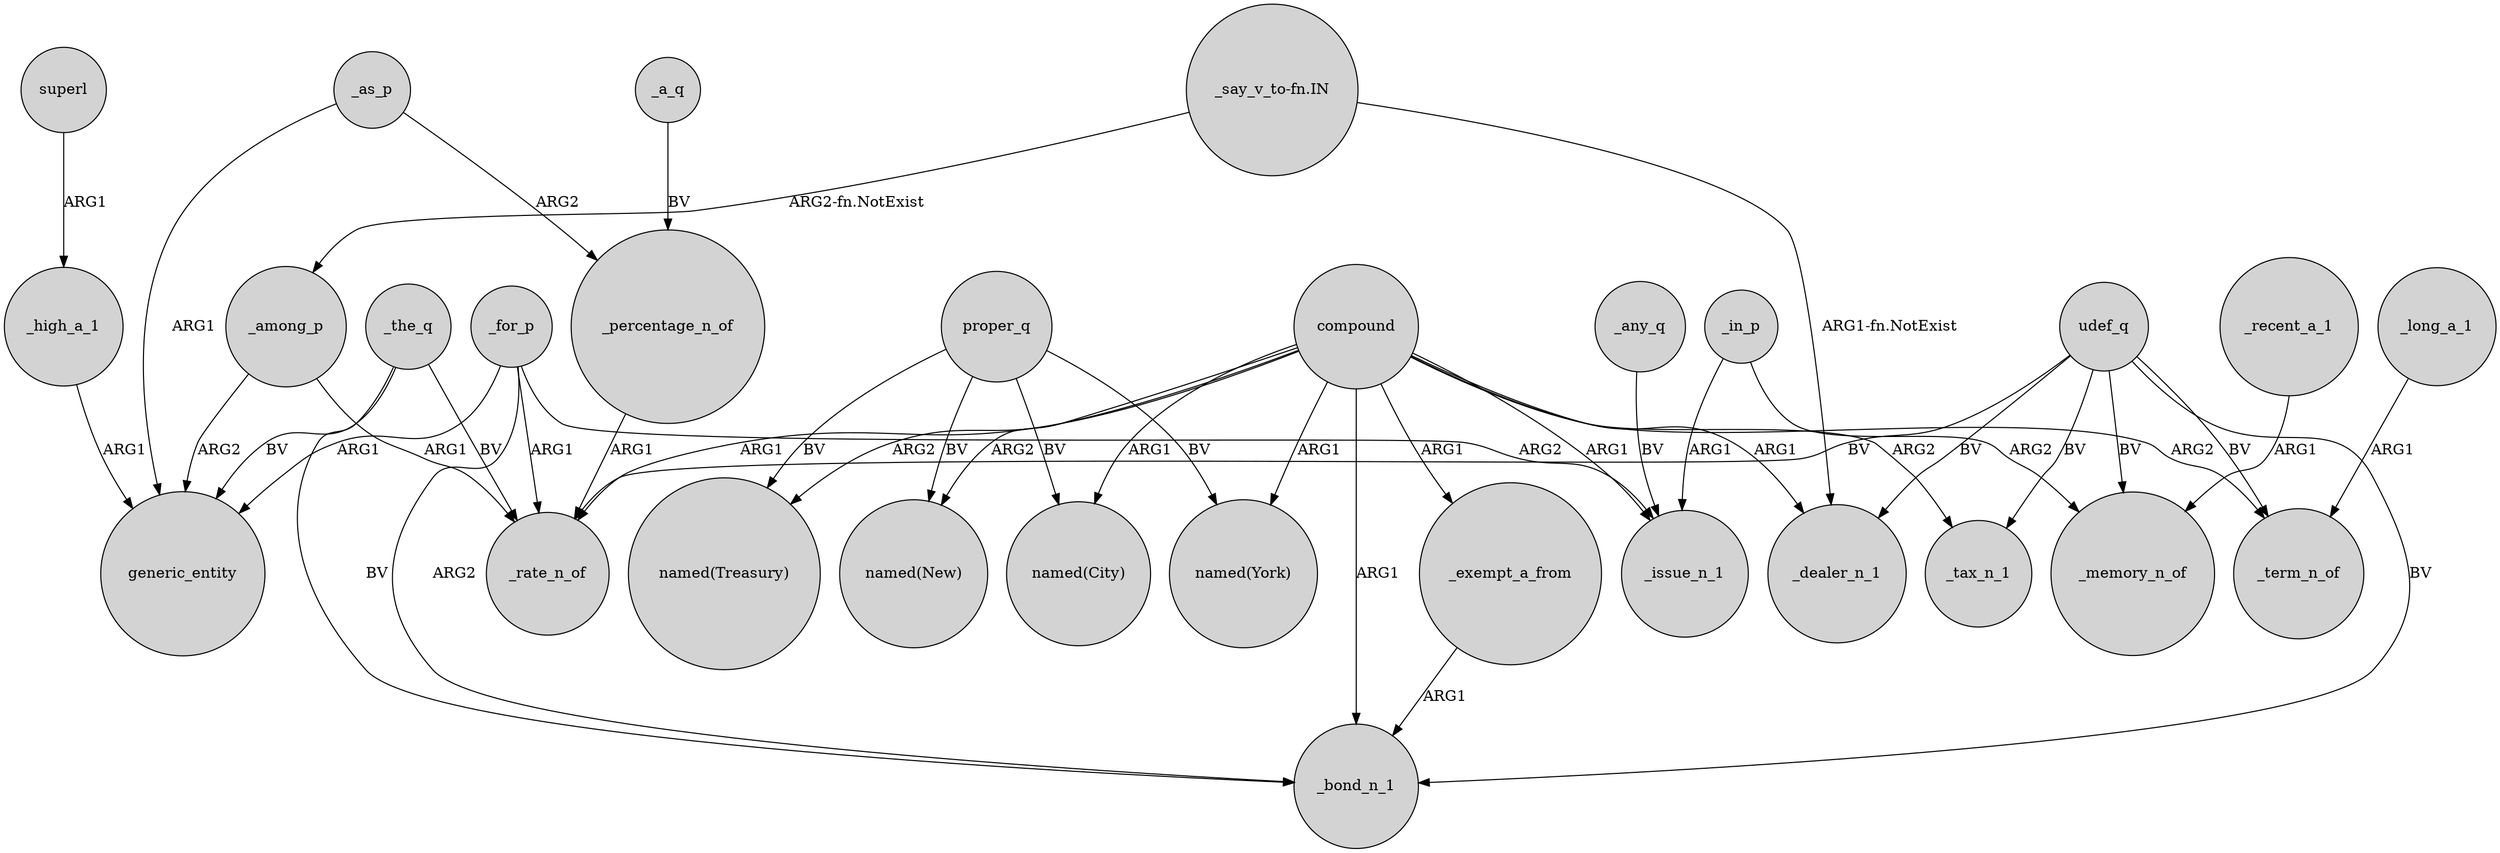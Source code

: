 digraph {
	node [shape=circle style=filled]
	_the_q -> generic_entity [label=BV]
	compound -> "named(Treasury)" [label=ARG2]
	_a_q -> _percentage_n_of [label=BV]
	_recent_a_1 -> _memory_n_of [label=ARG1]
	compound -> "named(New)" [label=ARG2]
	_percentage_n_of -> _rate_n_of [label=ARG1]
	_in_p -> _issue_n_1 [label=ARG1]
	compound -> _term_n_of [label=ARG2]
	proper_q -> "named(New)" [label=BV]
	superl -> _high_a_1 [label=ARG1]
	_in_p -> _memory_n_of [label=ARG2]
	_for_p -> _rate_n_of [label=ARG1]
	compound -> _bond_n_1 [label=ARG1]
	compound -> _rate_n_of [label=ARG1]
	_for_p -> _bond_n_1 [label=ARG2]
	_for_p -> generic_entity [label=ARG1]
	_as_p -> _percentage_n_of [label=ARG2]
	udef_q -> _rate_n_of [label=BV]
	compound -> _dealer_n_1 [label=ARG1]
	_the_q -> _rate_n_of [label=BV]
	udef_q -> _memory_n_of [label=BV]
	"_say_v_to-fn.IN" -> _among_p [label="ARG2-fn.NotExist"]
	_high_a_1 -> generic_entity [label=ARG1]
	udef_q -> _tax_n_1 [label=BV]
	udef_q -> _bond_n_1 [label=BV]
	"_say_v_to-fn.IN" -> _dealer_n_1 [label="ARG1-fn.NotExist"]
	compound -> "named(York)" [label=ARG1]
	proper_q -> "named(City)" [label=BV]
	_the_q -> _bond_n_1 [label=BV]
	_any_q -> _issue_n_1 [label=BV]
	udef_q -> _term_n_of [label=BV]
	_among_p -> generic_entity [label=ARG2]
	compound -> _issue_n_1 [label=ARG1]
	proper_q -> "named(Treasury)" [label=BV]
	compound -> _exempt_a_from [label=ARG1]
	_for_p -> _issue_n_1 [label=ARG2]
	udef_q -> _dealer_n_1 [label=BV]
	_exempt_a_from -> _bond_n_1 [label=ARG1]
	compound -> _tax_n_1 [label=ARG2]
	proper_q -> "named(York)" [label=BV]
	_among_p -> _rate_n_of [label=ARG1]
	_as_p -> generic_entity [label=ARG1]
	_long_a_1 -> _term_n_of [label=ARG1]
	compound -> "named(City)" [label=ARG1]
}
